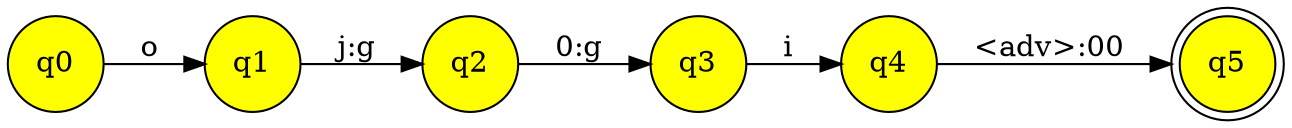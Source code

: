 // This graph generated with hfst-fst2txt
digraph "string()" {
charset = UTF8;
rankdir = LR;
node [shape=circle,style=filled,fillcolor=yellow]
q0 [label="q0"] 
q1 [label="q1"] 
q2 [label="q2"] 
q3 [label="q3"] 
q4 [label="q4"] 
q5 [shape=doublecircle,label="q5"] 
q0 -> q1 [label="o "];
q1 -> q2 [label="j:g "];
q2 -> q3 [label="0:g "];
q3 -> q4 [label="i "];
q4 -> q5 [label="<adv>:00 "];
}
